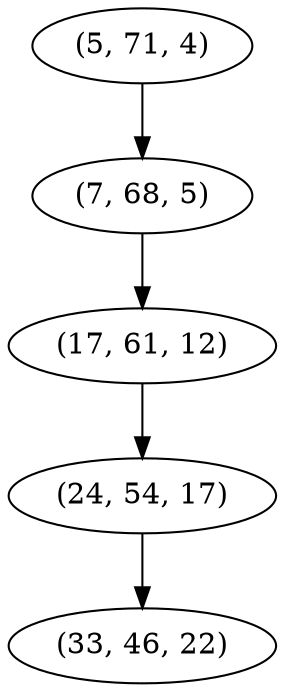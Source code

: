 digraph tree {
    "(5, 71, 4)";
    "(7, 68, 5)";
    "(17, 61, 12)";
    "(24, 54, 17)";
    "(33, 46, 22)";
    "(5, 71, 4)" -> "(7, 68, 5)";
    "(7, 68, 5)" -> "(17, 61, 12)";
    "(17, 61, 12)" -> "(24, 54, 17)";
    "(24, 54, 17)" -> "(33, 46, 22)";
}
